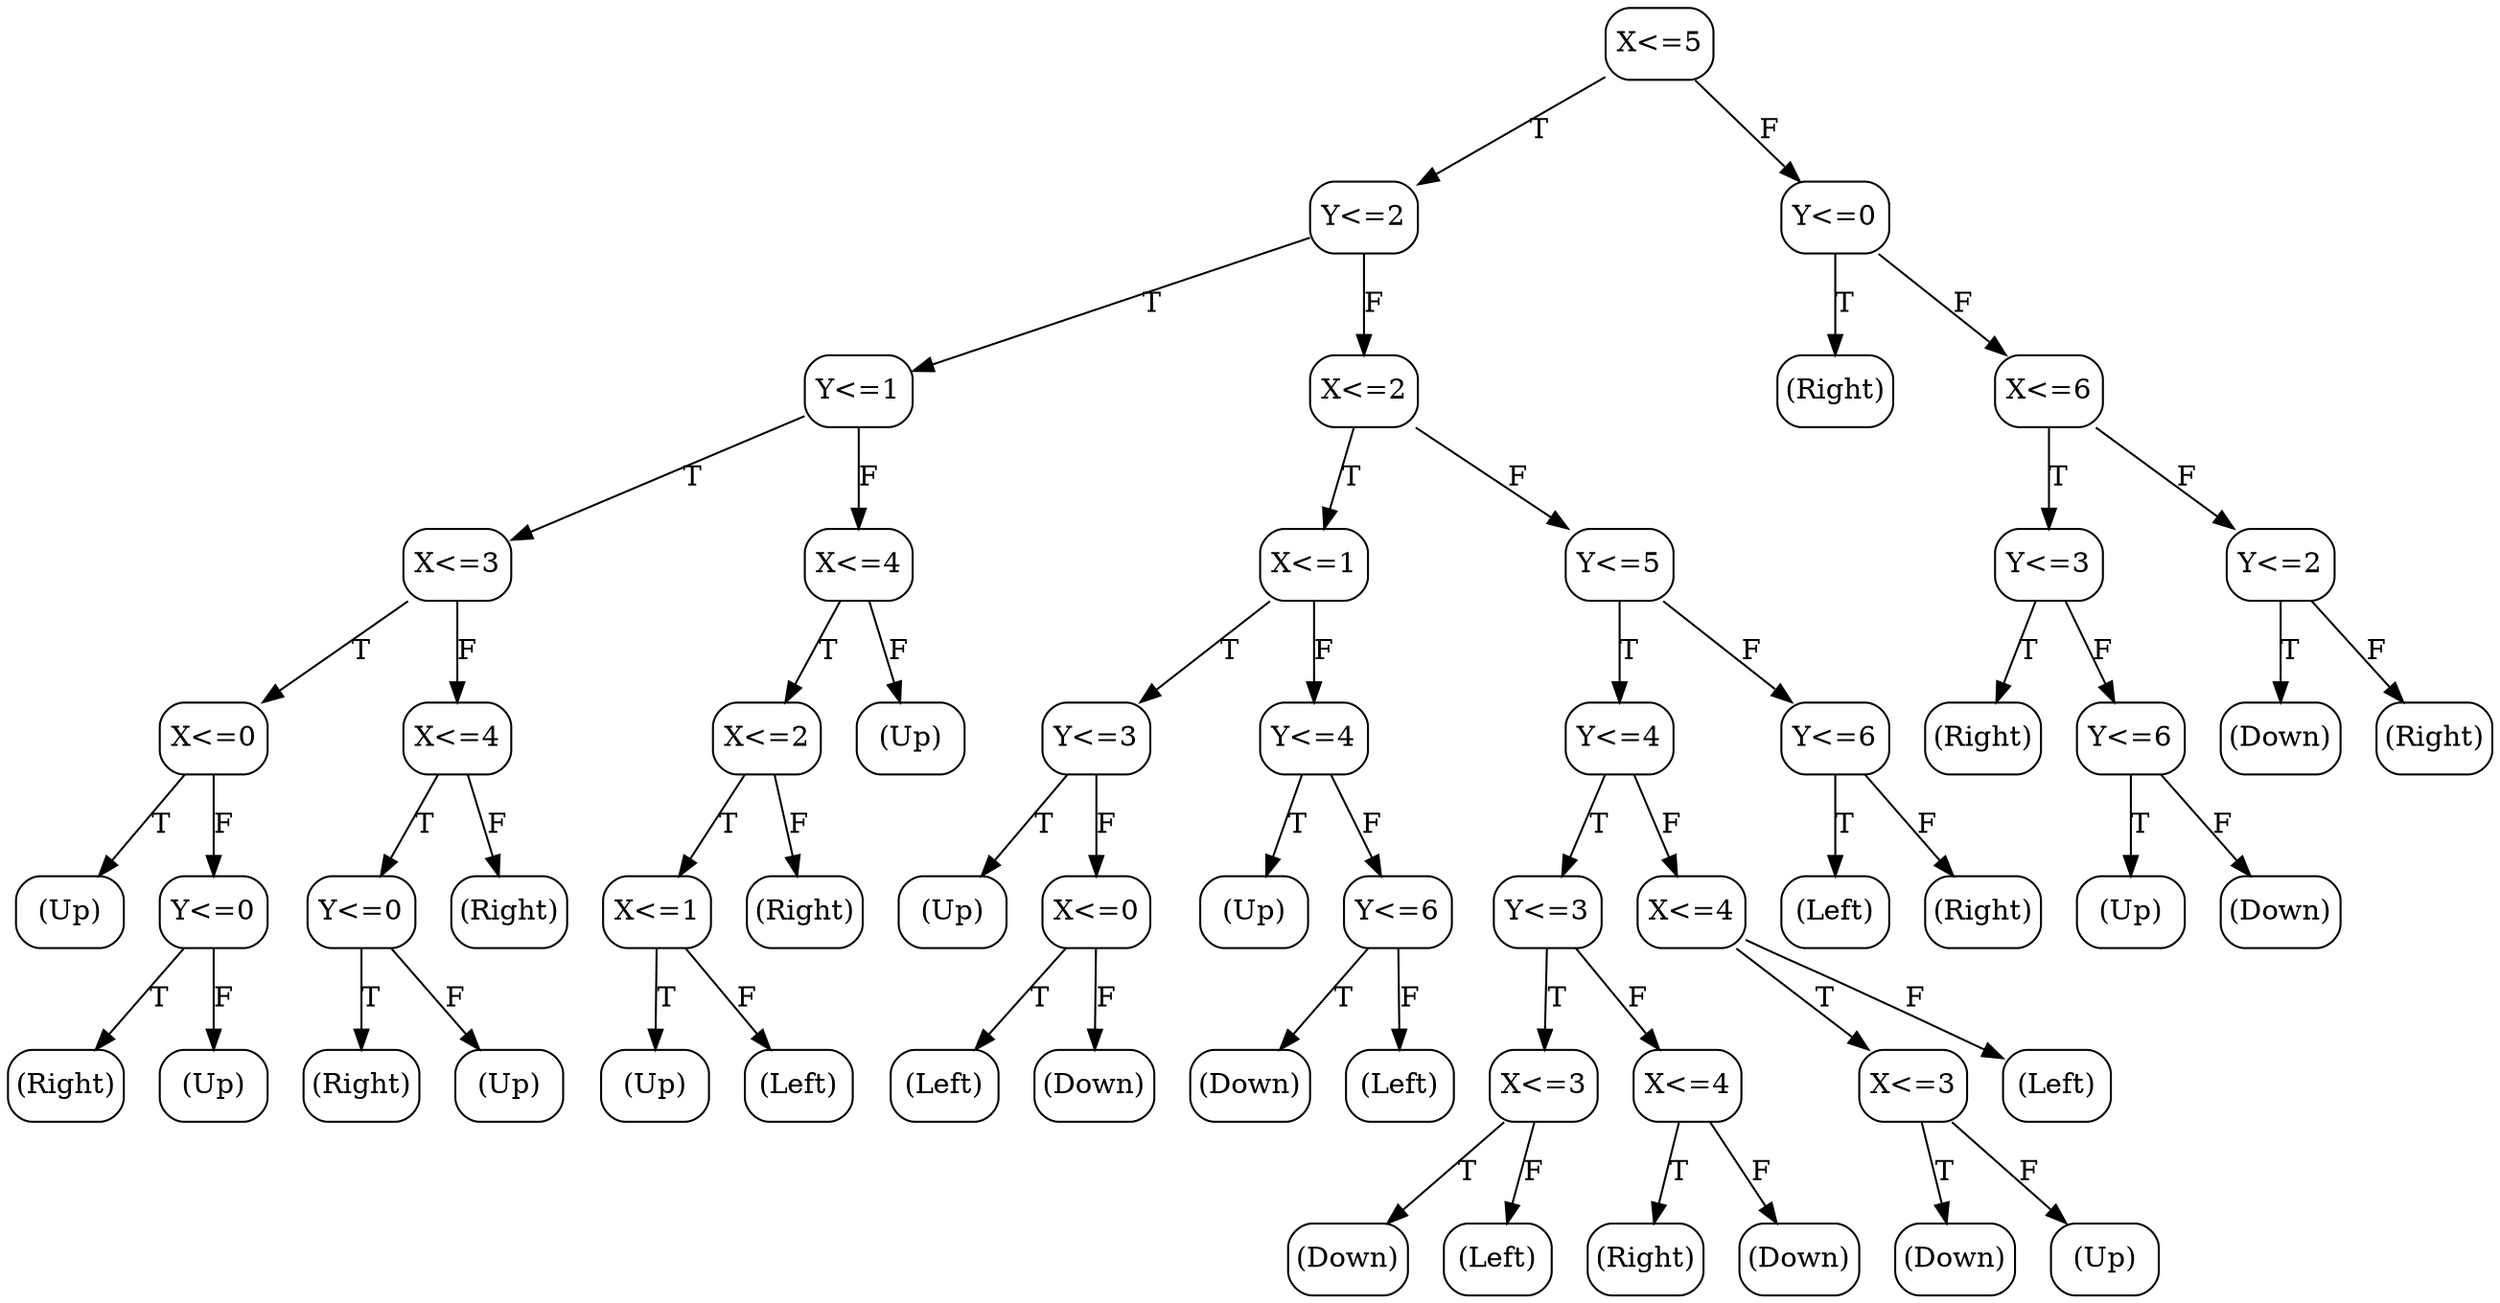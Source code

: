 // decision tree
digraph {
	5 [label="(Up)" margin="0.05,0.05" shape=box style=rounded]
	14 [label="(Right)" margin="0.05,0.05" shape=box style=rounded]
	15 [label="(Up)" margin="0.05,0.05" shape=box style=rounded]
	12 [label="Y<=0" margin="0.05,0.05" shape=box style=rounded]
	12 -> 14 [label=T]
	12 -> 15 [label=F]
	4 [label="X<=0" margin="0.05,0.05" shape=box style=rounded]
	4 -> 5 [label=T]
	4 -> 12 [label=F]
	29 [label="(Right)" margin="0.05,0.05" shape=box style=rounded]
	30 [label="(Up)" margin="0.05,0.05" shape=box style=rounded]
	28 [label="Y<=0" margin="0.05,0.05" shape=box style=rounded]
	28 -> 29 [label=T]
	28 -> 30 [label=F]
	31 [label="(Right)" margin="0.05,0.05" shape=box style=rounded]
	19 [label="X<=4" margin="0.05,0.05" shape=box style=rounded]
	19 -> 28 [label=T]
	19 -> 31 [label=F]
	3 [label="X<=3" margin="0.05,0.05" shape=box style=rounded]
	3 -> 4 [label=T]
	3 -> 19 [label=F]
	38 [label="(Up)" margin="0.05,0.05" shape=box style=rounded]
	39 [label="(Left)" margin="0.05,0.05" shape=box style=rounded]
	37 [label="X<=1" margin="0.05,0.05" shape=box style=rounded]
	37 -> 38 [label=T]
	37 -> 39 [label=F]
	40 [label="(Right)" margin="0.05,0.05" shape=box style=rounded]
	36 [label="X<=2" margin="0.05,0.05" shape=box style=rounded]
	36 -> 37 [label=T]
	36 -> 40 [label=F]
	43 [label="(Up)" margin="0.05,0.05" shape=box style=rounded]
	34 [label="X<=4" margin="0.05,0.05" shape=box style=rounded]
	34 -> 36 [label=T]
	34 -> 43 [label=F]
	2 [label="Y<=1" margin="0.05,0.05" shape=box style=rounded]
	2 -> 3 [label=T]
	2 -> 34 [label=F]
	69 [label="(Up)" margin="0.05,0.05" shape=box style=rounded]
	73 [label="(Left)" margin="0.05,0.05" shape=box style=rounded]
	74 [label="(Down)" margin="0.05,0.05" shape=box style=rounded]
	72 [label="X<=0" margin="0.05,0.05" shape=box style=rounded]
	72 -> 73 [label=T]
	72 -> 74 [label=F]
	68 [label="Y<=3" margin="0.05,0.05" shape=box style=rounded]
	68 -> 69 [label=T]
	68 -> 72 [label=F]
	76 [label="(Up)" margin="0.05,0.05" shape=box style=rounded]
	80 [label="(Down)" margin="0.05,0.05" shape=box style=rounded]
	81 [label="(Left)" margin="0.05,0.05" shape=box style=rounded]
	79 [label="Y<=6" margin="0.05,0.05" shape=box style=rounded]
	79 -> 80 [label=T]
	79 -> 81 [label=F]
	75 [label="Y<=4" margin="0.05,0.05" shape=box style=rounded]
	75 -> 76 [label=T]
	75 -> 79 [label=F]
	66 [label="X<=1" margin="0.05,0.05" shape=box style=rounded]
	66 -> 68 [label=T]
	66 -> 75 [label=F]
	101 [label="(Down)" margin="0.05,0.05" shape=box style=rounded]
	102 [label="(Left)" margin="0.05,0.05" shape=box style=rounded]
	100 [label="X<=3" margin="0.05,0.05" shape=box style=rounded]
	100 -> 101 [label=T]
	100 -> 102 [label=F]
	104 [label="(Right)" margin="0.05,0.05" shape=box style=rounded]
	105 [label="(Down)" margin="0.05,0.05" shape=box style=rounded]
	103 [label="X<=4" margin="0.05,0.05" shape=box style=rounded]
	103 -> 104 [label=T]
	103 -> 105 [label=F]
	99 [label="Y<=3" margin="0.05,0.05" shape=box style=rounded]
	99 -> 100 [label=T]
	99 -> 103 [label=F]
	108 [label="(Down)" margin="0.05,0.05" shape=box style=rounded]
	109 [label="(Up)" margin="0.05,0.05" shape=box style=rounded]
	107 [label="X<=3" margin="0.05,0.05" shape=box style=rounded]
	107 -> 108 [label=T]
	107 -> 109 [label=F]
	110 [label="(Left)" margin="0.05,0.05" shape=box style=rounded]
	106 [label="X<=4" margin="0.05,0.05" shape=box style=rounded]
	106 -> 107 [label=T]
	106 -> 110 [label=F]
	98 [label="Y<=4" margin="0.05,0.05" shape=box style=rounded]
	98 -> 99 [label=T]
	98 -> 106 [label=F]
	115 [label="(Left)" margin="0.05,0.05" shape=box style=rounded]
	118 [label="(Right)" margin="0.05,0.05" shape=box style=rounded]
	113 [label="Y<=6" margin="0.05,0.05" shape=box style=rounded]
	113 -> 115 [label=T]
	113 -> 118 [label=F]
	97 [label="Y<=5" margin="0.05,0.05" shape=box style=rounded]
	97 -> 98 [label=T]
	97 -> 113 [label=F]
	65 [label="X<=2" margin="0.05,0.05" shape=box style=rounded]
	65 -> 66 [label=T]
	65 -> 97 [label=F]
	1 [label="Y<=2" margin="0.05,0.05" shape=box style=rounded]
	1 -> 2 [label=T]
	1 -> 65 [label=F]
	129 [label="(Right)" margin="0.05,0.05" shape=box style=rounded]
	218 [label="(Right)" margin="0.05,0.05" shape=box style=rounded]
	222 [label="(Up)" margin="0.05,0.05" shape=box style=rounded]
	223 [label="(Down)" margin="0.05,0.05" shape=box style=rounded]
	221 [label="Y<=6" margin="0.05,0.05" shape=box style=rounded]
	221 -> 222 [label=T]
	221 -> 223 [label=F]
	193 [label="Y<=3" margin="0.05,0.05" shape=box style=rounded]
	193 -> 218 [label=T]
	193 -> 221 [label=F]
	250 [label="(Down)" margin="0.05,0.05" shape=box style=rounded]
	251 [label="(Right)" margin="0.05,0.05" shape=box style=rounded]
	224 [label="Y<=2" margin="0.05,0.05" shape=box style=rounded]
	224 -> 250 [label=T]
	224 -> 251 [label=F]
	192 [label="X<=6" margin="0.05,0.05" shape=box style=rounded]
	192 -> 193 [label=T]
	192 -> 224 [label=F]
	128 [label="Y<=0" margin="0.05,0.05" shape=box style=rounded]
	128 -> 129 [label=T]
	128 -> 192 [label=F]
	0 [label="X<=5" margin="0.05,0.05" shape=box style=rounded]
	0 -> 1 [label=T]
	0 -> 128 [label=F]
}
